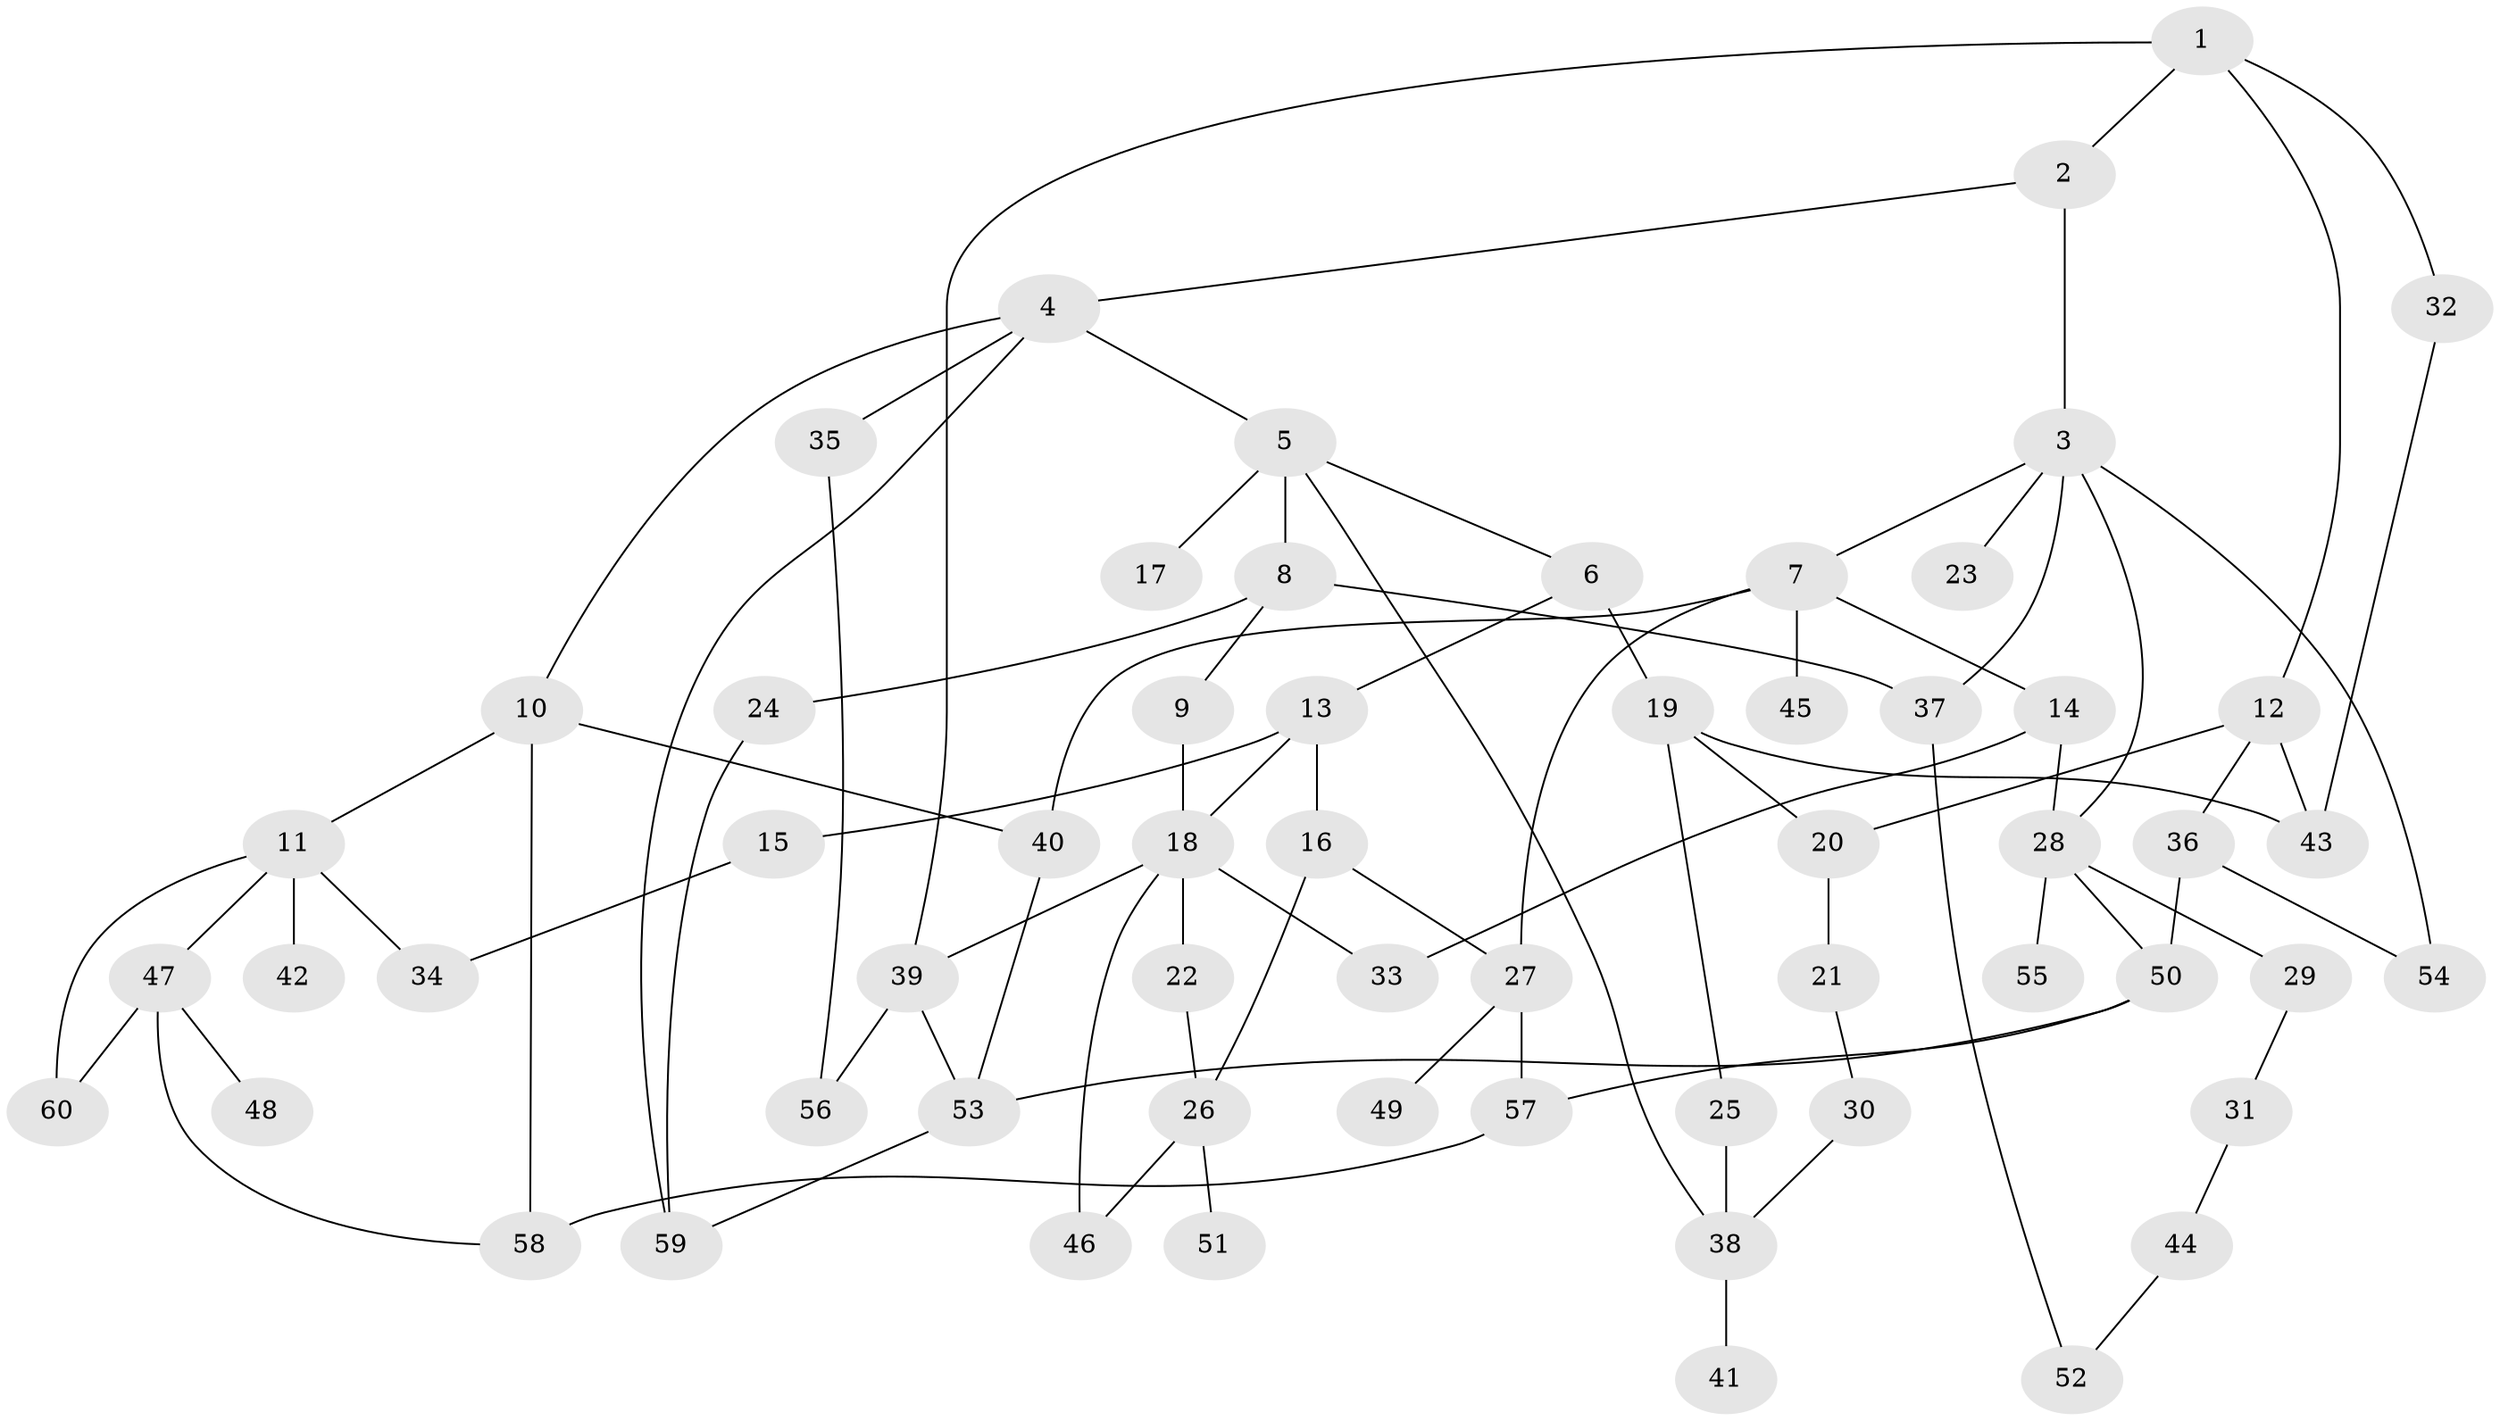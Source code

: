 // Generated by graph-tools (version 1.1) at 2025/34/03/09/25 02:34:31]
// undirected, 60 vertices, 86 edges
graph export_dot {
graph [start="1"]
  node [color=gray90,style=filled];
  1;
  2;
  3;
  4;
  5;
  6;
  7;
  8;
  9;
  10;
  11;
  12;
  13;
  14;
  15;
  16;
  17;
  18;
  19;
  20;
  21;
  22;
  23;
  24;
  25;
  26;
  27;
  28;
  29;
  30;
  31;
  32;
  33;
  34;
  35;
  36;
  37;
  38;
  39;
  40;
  41;
  42;
  43;
  44;
  45;
  46;
  47;
  48;
  49;
  50;
  51;
  52;
  53;
  54;
  55;
  56;
  57;
  58;
  59;
  60;
  1 -- 2;
  1 -- 12;
  1 -- 32;
  1 -- 39;
  2 -- 3;
  2 -- 4;
  3 -- 7;
  3 -- 23;
  3 -- 28;
  3 -- 54;
  3 -- 37;
  4 -- 5;
  4 -- 10;
  4 -- 35;
  4 -- 59;
  5 -- 6;
  5 -- 8;
  5 -- 17;
  5 -- 38;
  6 -- 13;
  6 -- 19;
  7 -- 14;
  7 -- 27;
  7 -- 40;
  7 -- 45;
  8 -- 9;
  8 -- 24;
  8 -- 37;
  9 -- 18;
  10 -- 11;
  10 -- 58;
  10 -- 40;
  11 -- 42;
  11 -- 47;
  11 -- 60;
  11 -- 34;
  12 -- 36;
  12 -- 20;
  12 -- 43;
  13 -- 15;
  13 -- 16;
  13 -- 18;
  14 -- 33;
  14 -- 28;
  15 -- 34;
  16 -- 26;
  16 -- 27;
  18 -- 22;
  18 -- 46;
  18 -- 39;
  18 -- 33;
  19 -- 20;
  19 -- 25;
  19 -- 43;
  20 -- 21;
  21 -- 30;
  22 -- 26;
  24 -- 59;
  25 -- 38;
  26 -- 51;
  26 -- 46;
  27 -- 49;
  27 -- 57;
  28 -- 29;
  28 -- 55;
  28 -- 50;
  29 -- 31;
  30 -- 38;
  31 -- 44;
  32 -- 43;
  35 -- 56;
  36 -- 50;
  36 -- 54;
  37 -- 52;
  38 -- 41;
  39 -- 56;
  39 -- 53;
  40 -- 53;
  44 -- 52;
  47 -- 48;
  47 -- 58;
  47 -- 60;
  50 -- 53;
  50 -- 57;
  53 -- 59;
  57 -- 58;
}
